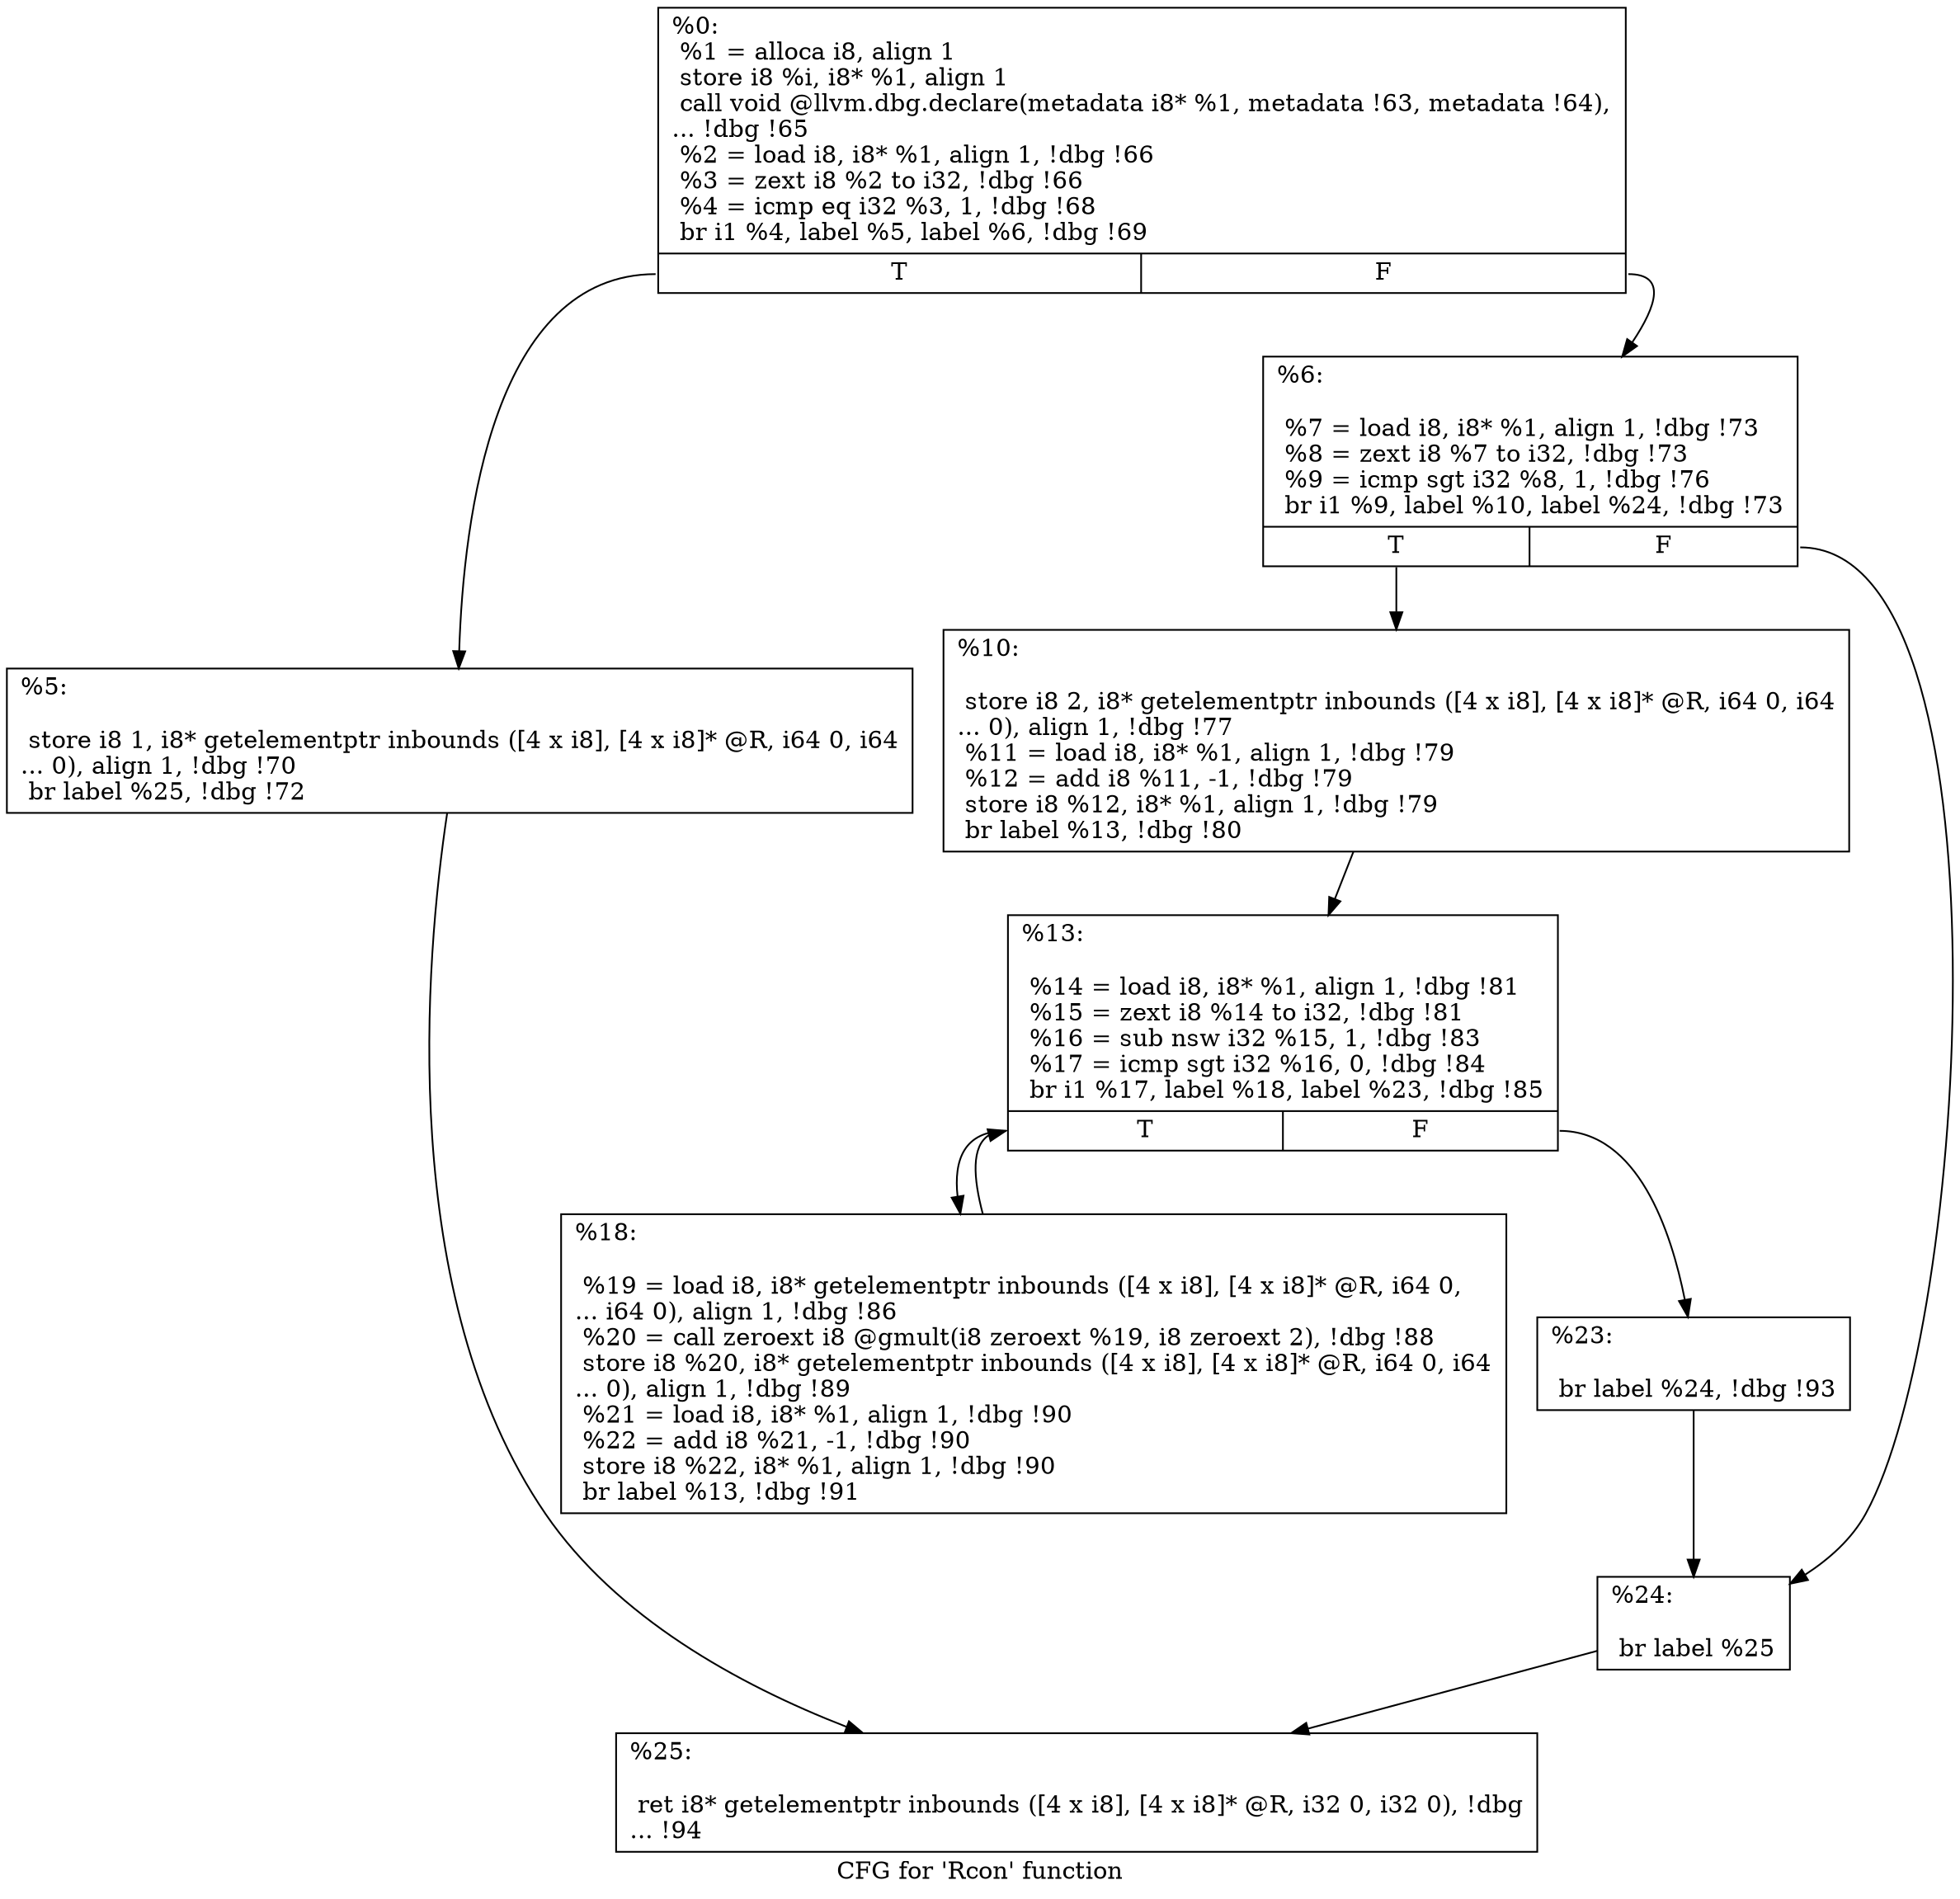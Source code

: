 digraph "CFG for 'Rcon' function" {
	label="CFG for 'Rcon' function";

	Node0x55ce6282c450 [shape=record,label="{%0:\l  %1 = alloca i8, align 1\l  store i8 %i, i8* %1, align 1\l  call void @llvm.dbg.declare(metadata i8* %1, metadata !63, metadata !64),\l... !dbg !65\l  %2 = load i8, i8* %1, align 1, !dbg !66\l  %3 = zext i8 %2 to i32, !dbg !66\l  %4 = icmp eq i32 %3, 1, !dbg !68\l  br i1 %4, label %5, label %6, !dbg !69\l|{<s0>T|<s1>F}}"];
	Node0x55ce6282c450:s0 -> Node0x55ce6282c4a0;
	Node0x55ce6282c450:s1 -> Node0x55ce6282c4f0;
	Node0x55ce6282c4a0 [shape=record,label="{%5:\l\l  store i8 1, i8* getelementptr inbounds ([4 x i8], [4 x i8]* @R, i64 0, i64\l... 0), align 1, !dbg !70\l  br label %25, !dbg !72\l}"];
	Node0x55ce6282c4a0 -> Node0x55ce6282c6d0;
	Node0x55ce6282c4f0 [shape=record,label="{%6:\l\l  %7 = load i8, i8* %1, align 1, !dbg !73\l  %8 = zext i8 %7 to i32, !dbg !73\l  %9 = icmp sgt i32 %8, 1, !dbg !76\l  br i1 %9, label %10, label %24, !dbg !73\l|{<s0>T|<s1>F}}"];
	Node0x55ce6282c4f0:s0 -> Node0x55ce6282c540;
	Node0x55ce6282c4f0:s1 -> Node0x55ce6282c680;
	Node0x55ce6282c540 [shape=record,label="{%10:\l\l  store i8 2, i8* getelementptr inbounds ([4 x i8], [4 x i8]* @R, i64 0, i64\l... 0), align 1, !dbg !77\l  %11 = load i8, i8* %1, align 1, !dbg !79\l  %12 = add i8 %11, -1, !dbg !79\l  store i8 %12, i8* %1, align 1, !dbg !79\l  br label %13, !dbg !80\l}"];
	Node0x55ce6282c540 -> Node0x55ce6282c590;
	Node0x55ce6282c590 [shape=record,label="{%13:\l\l  %14 = load i8, i8* %1, align 1, !dbg !81\l  %15 = zext i8 %14 to i32, !dbg !81\l  %16 = sub nsw i32 %15, 1, !dbg !83\l  %17 = icmp sgt i32 %16, 0, !dbg !84\l  br i1 %17, label %18, label %23, !dbg !85\l|{<s0>T|<s1>F}}"];
	Node0x55ce6282c590:s0 -> Node0x55ce6282c5e0;
	Node0x55ce6282c590:s1 -> Node0x55ce6282c630;
	Node0x55ce6282c5e0 [shape=record,label="{%18:\l\l  %19 = load i8, i8* getelementptr inbounds ([4 x i8], [4 x i8]* @R, i64 0,\l... i64 0), align 1, !dbg !86\l  %20 = call zeroext i8 @gmult(i8 zeroext %19, i8 zeroext 2), !dbg !88\l  store i8 %20, i8* getelementptr inbounds ([4 x i8], [4 x i8]* @R, i64 0, i64\l... 0), align 1, !dbg !89\l  %21 = load i8, i8* %1, align 1, !dbg !90\l  %22 = add i8 %21, -1, !dbg !90\l  store i8 %22, i8* %1, align 1, !dbg !90\l  br label %13, !dbg !91\l}"];
	Node0x55ce6282c5e0 -> Node0x55ce6282c590;
	Node0x55ce6282c630 [shape=record,label="{%23:\l\l  br label %24, !dbg !93\l}"];
	Node0x55ce6282c630 -> Node0x55ce6282c680;
	Node0x55ce6282c680 [shape=record,label="{%24:\l\l  br label %25\l}"];
	Node0x55ce6282c680 -> Node0x55ce6282c6d0;
	Node0x55ce6282c6d0 [shape=record,label="{%25:\l\l  ret i8* getelementptr inbounds ([4 x i8], [4 x i8]* @R, i32 0, i32 0), !dbg\l... !94\l}"];
}
